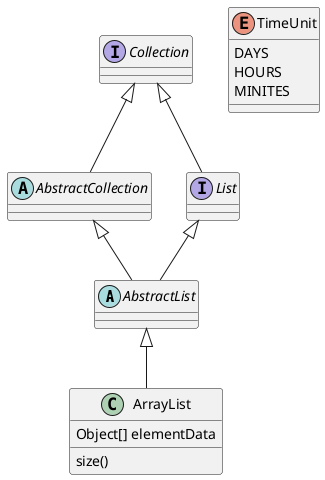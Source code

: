 @startuml

abstract class AbstractList
abstract class AbstractCollection
interface List
interface Collection

List <|-- AbstractList
Collection <|-- AbstractCollection

Collection <|-- List
AbstractCollection <|-- AbstractList
AbstractList <|-- ArrayList

class ArrayList{
   Object[] elementData
   size()
}
enum TimeUnit{
  DAYS
  HOURS
  MINITES
}

@enduml